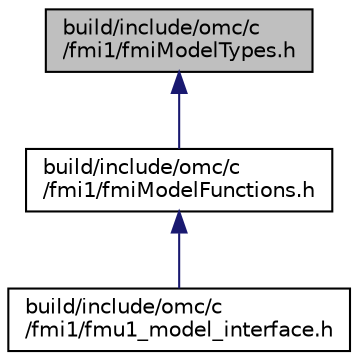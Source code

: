 digraph "build/include/omc/c/fmi1/fmiModelTypes.h"
{
  edge [fontname="Helvetica",fontsize="10",labelfontname="Helvetica",labelfontsize="10"];
  node [fontname="Helvetica",fontsize="10",shape=record];
  Node1 [label="build/include/omc/c\l/fmi1/fmiModelTypes.h",height=0.2,width=0.4,color="black", fillcolor="grey75", style="filled", fontcolor="black"];
  Node1 -> Node2 [dir="back",color="midnightblue",fontsize="10",style="solid",fontname="Helvetica"];
  Node2 [label="build/include/omc/c\l/fmi1/fmiModelFunctions.h",height=0.2,width=0.4,color="black", fillcolor="white", style="filled",URL="$d1/da2/build_2include_2omc_2c_2fmi1_2fmi_model_functions_8h.html"];
  Node2 -> Node3 [dir="back",color="midnightblue",fontsize="10",style="solid",fontname="Helvetica"];
  Node3 [label="build/include/omc/c\l/fmi1/fmu1_model_interface.h",height=0.2,width=0.4,color="black", fillcolor="white", style="filled",URL="$d0/d04/build_2include_2omc_2c_2fmi1_2fmu1__model__interface_8h.html"];
}
